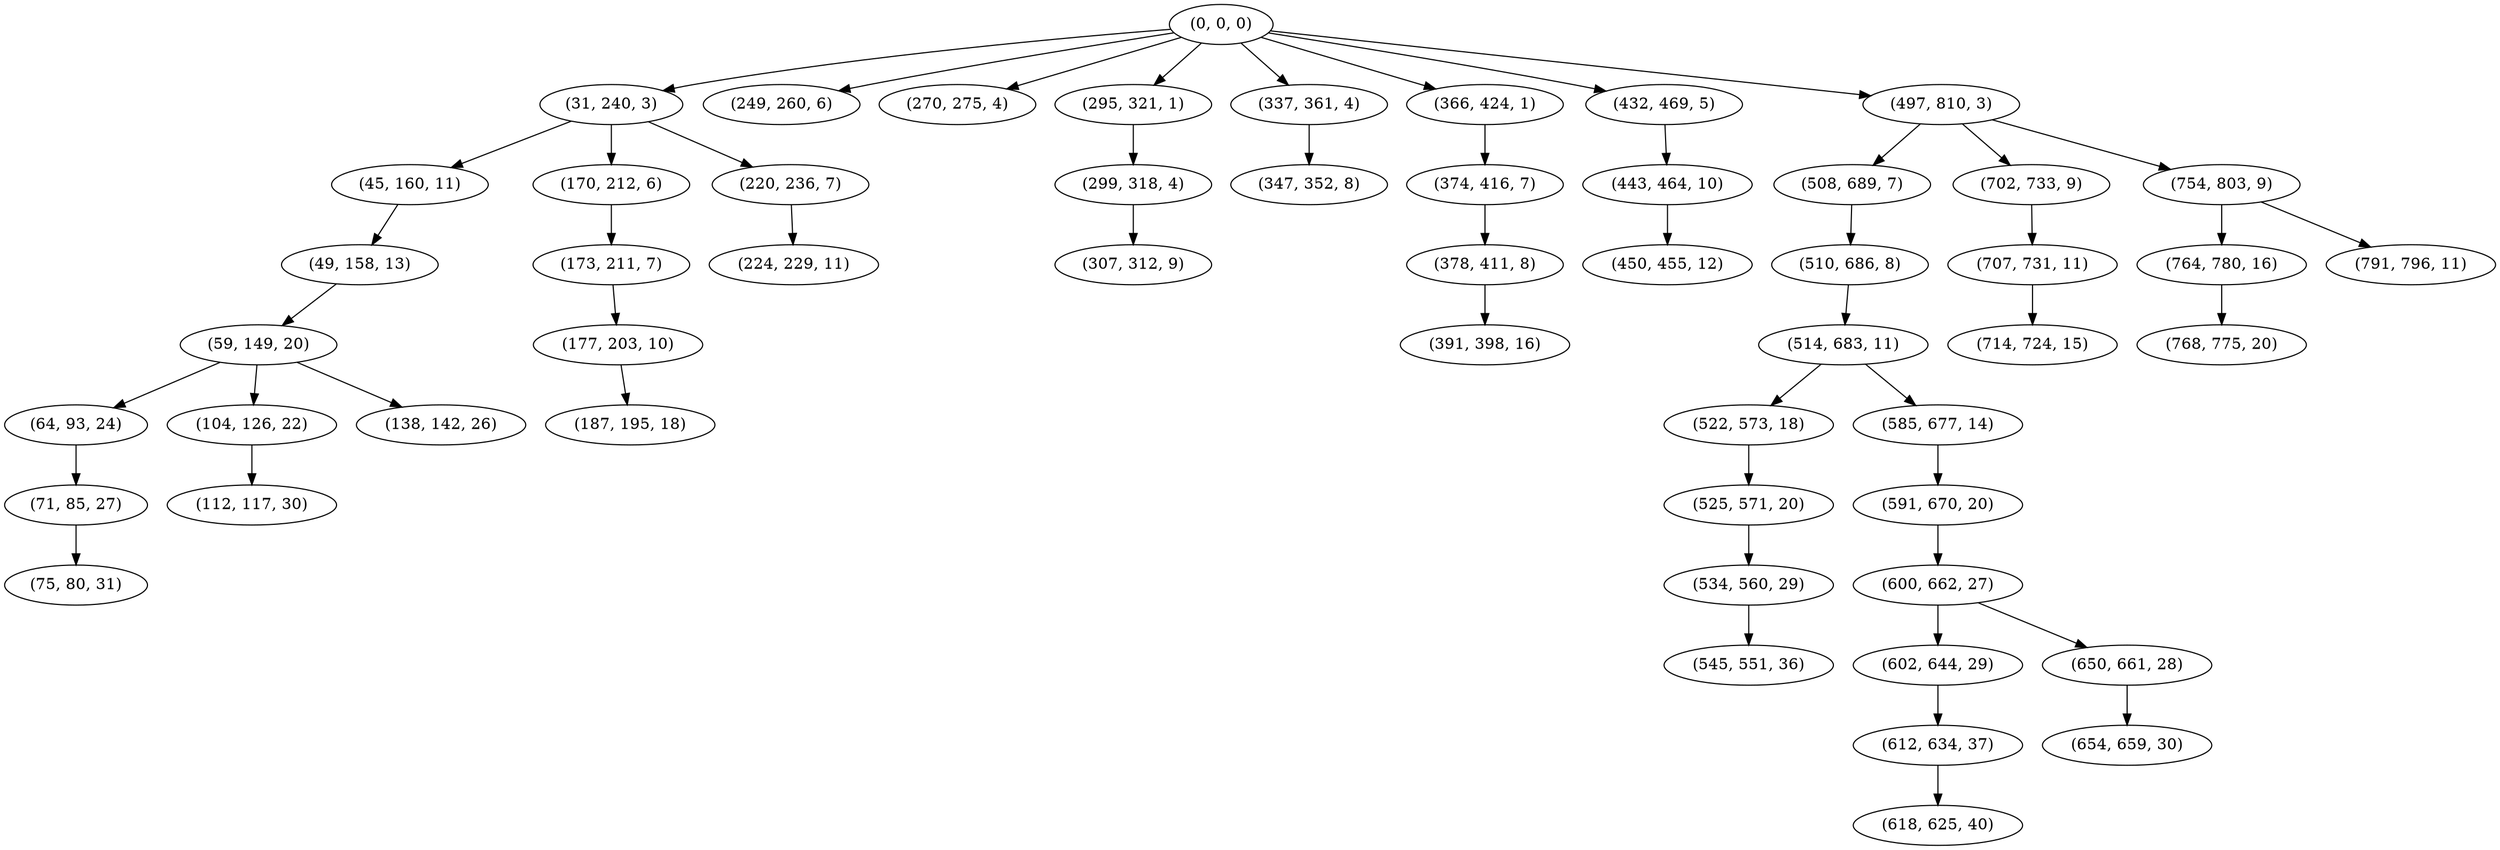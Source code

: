 digraph tree {
    "(0, 0, 0)";
    "(31, 240, 3)";
    "(45, 160, 11)";
    "(49, 158, 13)";
    "(59, 149, 20)";
    "(64, 93, 24)";
    "(71, 85, 27)";
    "(75, 80, 31)";
    "(104, 126, 22)";
    "(112, 117, 30)";
    "(138, 142, 26)";
    "(170, 212, 6)";
    "(173, 211, 7)";
    "(177, 203, 10)";
    "(187, 195, 18)";
    "(220, 236, 7)";
    "(224, 229, 11)";
    "(249, 260, 6)";
    "(270, 275, 4)";
    "(295, 321, 1)";
    "(299, 318, 4)";
    "(307, 312, 9)";
    "(337, 361, 4)";
    "(347, 352, 8)";
    "(366, 424, 1)";
    "(374, 416, 7)";
    "(378, 411, 8)";
    "(391, 398, 16)";
    "(432, 469, 5)";
    "(443, 464, 10)";
    "(450, 455, 12)";
    "(497, 810, 3)";
    "(508, 689, 7)";
    "(510, 686, 8)";
    "(514, 683, 11)";
    "(522, 573, 18)";
    "(525, 571, 20)";
    "(534, 560, 29)";
    "(545, 551, 36)";
    "(585, 677, 14)";
    "(591, 670, 20)";
    "(600, 662, 27)";
    "(602, 644, 29)";
    "(612, 634, 37)";
    "(618, 625, 40)";
    "(650, 661, 28)";
    "(654, 659, 30)";
    "(702, 733, 9)";
    "(707, 731, 11)";
    "(714, 724, 15)";
    "(754, 803, 9)";
    "(764, 780, 16)";
    "(768, 775, 20)";
    "(791, 796, 11)";
    "(0, 0, 0)" -> "(31, 240, 3)";
    "(0, 0, 0)" -> "(249, 260, 6)";
    "(0, 0, 0)" -> "(270, 275, 4)";
    "(0, 0, 0)" -> "(295, 321, 1)";
    "(0, 0, 0)" -> "(337, 361, 4)";
    "(0, 0, 0)" -> "(366, 424, 1)";
    "(0, 0, 0)" -> "(432, 469, 5)";
    "(0, 0, 0)" -> "(497, 810, 3)";
    "(31, 240, 3)" -> "(45, 160, 11)";
    "(31, 240, 3)" -> "(170, 212, 6)";
    "(31, 240, 3)" -> "(220, 236, 7)";
    "(45, 160, 11)" -> "(49, 158, 13)";
    "(49, 158, 13)" -> "(59, 149, 20)";
    "(59, 149, 20)" -> "(64, 93, 24)";
    "(59, 149, 20)" -> "(104, 126, 22)";
    "(59, 149, 20)" -> "(138, 142, 26)";
    "(64, 93, 24)" -> "(71, 85, 27)";
    "(71, 85, 27)" -> "(75, 80, 31)";
    "(104, 126, 22)" -> "(112, 117, 30)";
    "(170, 212, 6)" -> "(173, 211, 7)";
    "(173, 211, 7)" -> "(177, 203, 10)";
    "(177, 203, 10)" -> "(187, 195, 18)";
    "(220, 236, 7)" -> "(224, 229, 11)";
    "(295, 321, 1)" -> "(299, 318, 4)";
    "(299, 318, 4)" -> "(307, 312, 9)";
    "(337, 361, 4)" -> "(347, 352, 8)";
    "(366, 424, 1)" -> "(374, 416, 7)";
    "(374, 416, 7)" -> "(378, 411, 8)";
    "(378, 411, 8)" -> "(391, 398, 16)";
    "(432, 469, 5)" -> "(443, 464, 10)";
    "(443, 464, 10)" -> "(450, 455, 12)";
    "(497, 810, 3)" -> "(508, 689, 7)";
    "(497, 810, 3)" -> "(702, 733, 9)";
    "(497, 810, 3)" -> "(754, 803, 9)";
    "(508, 689, 7)" -> "(510, 686, 8)";
    "(510, 686, 8)" -> "(514, 683, 11)";
    "(514, 683, 11)" -> "(522, 573, 18)";
    "(514, 683, 11)" -> "(585, 677, 14)";
    "(522, 573, 18)" -> "(525, 571, 20)";
    "(525, 571, 20)" -> "(534, 560, 29)";
    "(534, 560, 29)" -> "(545, 551, 36)";
    "(585, 677, 14)" -> "(591, 670, 20)";
    "(591, 670, 20)" -> "(600, 662, 27)";
    "(600, 662, 27)" -> "(602, 644, 29)";
    "(600, 662, 27)" -> "(650, 661, 28)";
    "(602, 644, 29)" -> "(612, 634, 37)";
    "(612, 634, 37)" -> "(618, 625, 40)";
    "(650, 661, 28)" -> "(654, 659, 30)";
    "(702, 733, 9)" -> "(707, 731, 11)";
    "(707, 731, 11)" -> "(714, 724, 15)";
    "(754, 803, 9)" -> "(764, 780, 16)";
    "(754, 803, 9)" -> "(791, 796, 11)";
    "(764, 780, 16)" -> "(768, 775, 20)";
}
